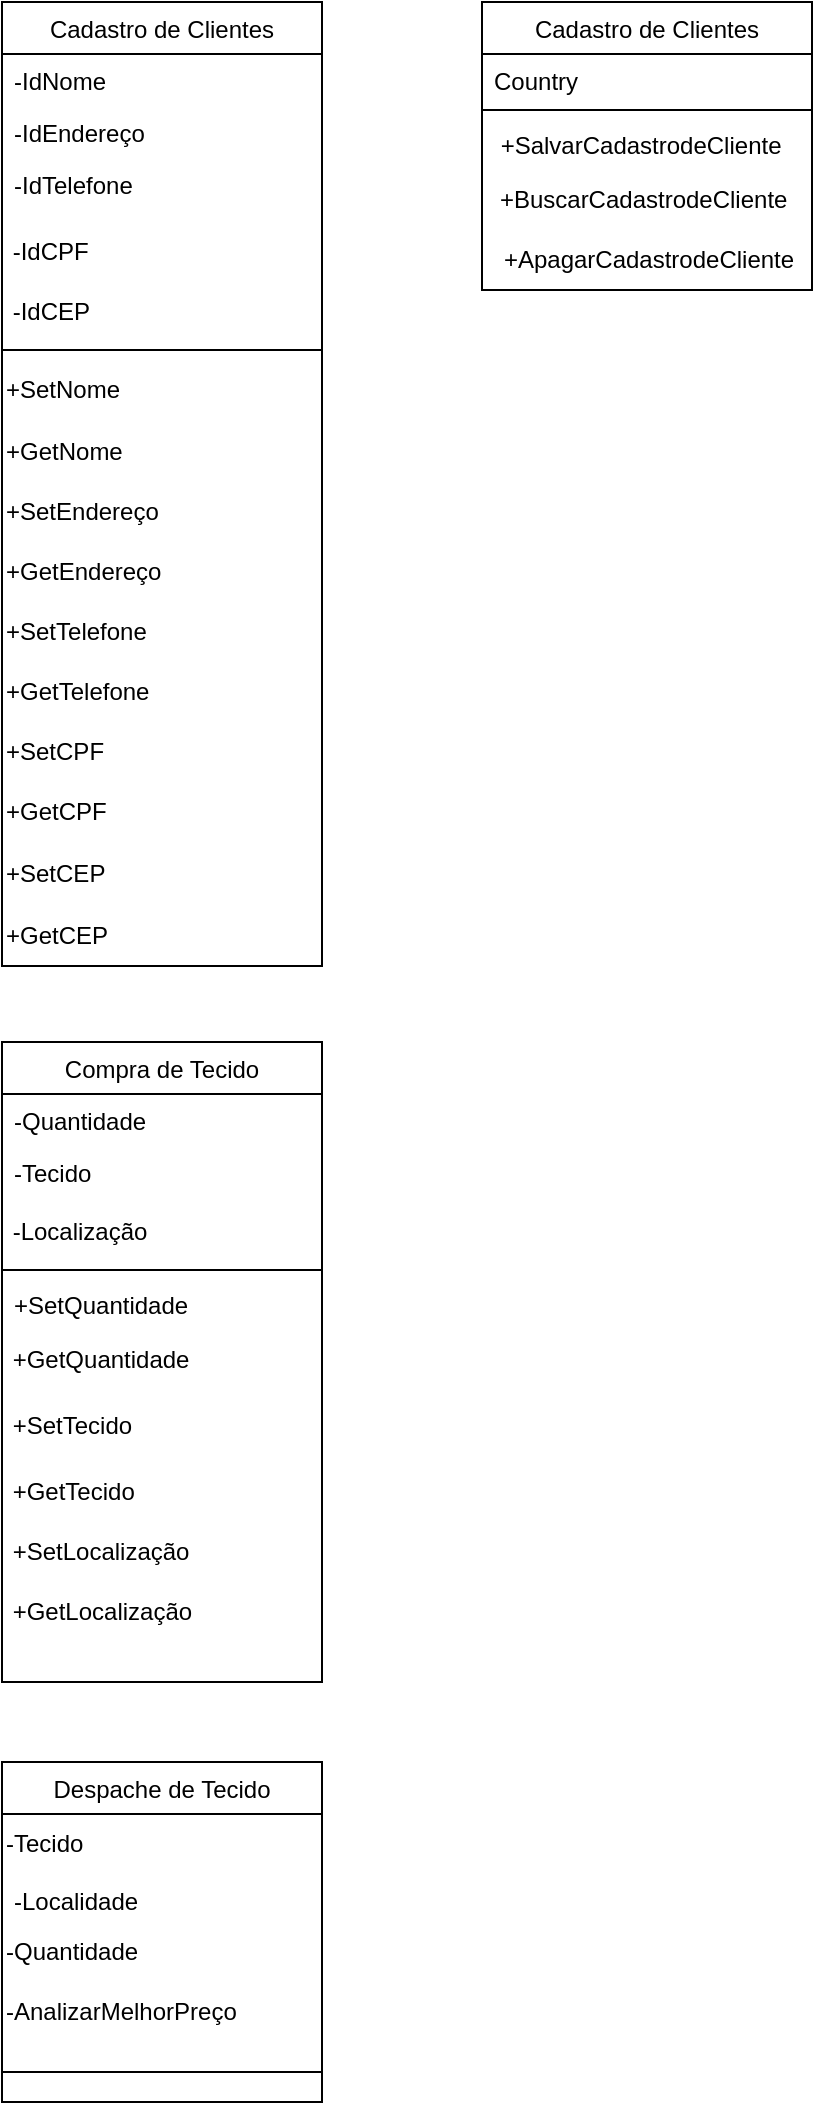 <mxfile version="24.5.4" type="device">
  <diagram name="Página-1" id="66R1Y63IcwDj4s7t1qAx">
    <mxGraphModel dx="1434" dy="782" grid="1" gridSize="10" guides="1" tooltips="1" connect="1" arrows="1" fold="1" page="1" pageScale="1" pageWidth="827" pageHeight="1169" math="0" shadow="0">
      <root>
        <mxCell id="0" />
        <mxCell id="1" parent="0" />
        <mxCell id="_1VLT938DqR2A3AVk_09-1" value="Compra de Tecido" style="swimlane;fontStyle=0;align=center;verticalAlign=top;childLayout=stackLayout;horizontal=1;startSize=26;horizontalStack=0;resizeParent=1;resizeLast=0;collapsible=1;marginBottom=0;rounded=0;shadow=0;strokeWidth=1;" vertex="1" parent="1">
          <mxGeometry x="350" y="600" width="160" height="320" as="geometry">
            <mxRectangle x="130" y="380" width="160" height="26" as="alternateBounds" />
          </mxGeometry>
        </mxCell>
        <mxCell id="_1VLT938DqR2A3AVk_09-2" value="-Quantidade" style="text;align=left;verticalAlign=top;spacingLeft=4;spacingRight=4;overflow=hidden;rotatable=0;points=[[0,0.5],[1,0.5]];portConstraint=eastwest;" vertex="1" parent="_1VLT938DqR2A3AVk_09-1">
          <mxGeometry y="26" width="160" height="26" as="geometry" />
        </mxCell>
        <mxCell id="_1VLT938DqR2A3AVk_09-3" value="-Tecido" style="text;align=left;verticalAlign=top;spacingLeft=4;spacingRight=4;overflow=hidden;rotatable=0;points=[[0,0.5],[1,0.5]];portConstraint=eastwest;rounded=0;shadow=0;html=0;" vertex="1" parent="_1VLT938DqR2A3AVk_09-1">
          <mxGeometry y="52" width="160" height="28" as="geometry" />
        </mxCell>
        <mxCell id="_1VLT938DqR2A3AVk_09-4" value="&amp;nbsp;-Localização" style="text;html=1;align=left;verticalAlign=middle;whiteSpace=wrap;rounded=0;" vertex="1" parent="_1VLT938DqR2A3AVk_09-1">
          <mxGeometry y="80" width="160" height="30" as="geometry" />
        </mxCell>
        <mxCell id="_1VLT938DqR2A3AVk_09-5" value="" style="line;html=1;strokeWidth=1;align=left;verticalAlign=middle;spacingTop=-1;spacingLeft=3;spacingRight=3;rotatable=0;labelPosition=right;points=[];portConstraint=eastwest;" vertex="1" parent="_1VLT938DqR2A3AVk_09-1">
          <mxGeometry y="110" width="160" height="8" as="geometry" />
        </mxCell>
        <mxCell id="_1VLT938DqR2A3AVk_09-6" value="+SetQuantidade" style="text;align=left;verticalAlign=top;spacingLeft=4;spacingRight=4;overflow=hidden;rotatable=0;points=[[0,0.5],[1,0.5]];portConstraint=eastwest;" vertex="1" parent="_1VLT938DqR2A3AVk_09-1">
          <mxGeometry y="118" width="160" height="26" as="geometry" />
        </mxCell>
        <mxCell id="_1VLT938DqR2A3AVk_09-7" value="&amp;nbsp;+GetQuantidade" style="text;html=1;align=left;verticalAlign=middle;whiteSpace=wrap;rounded=0;" vertex="1" parent="_1VLT938DqR2A3AVk_09-1">
          <mxGeometry y="144" width="160" height="30" as="geometry" />
        </mxCell>
        <mxCell id="_1VLT938DqR2A3AVk_09-8" value="&amp;nbsp;+SetTecido" style="text;html=1;align=left;verticalAlign=middle;whiteSpace=wrap;rounded=0;" vertex="1" parent="_1VLT938DqR2A3AVk_09-1">
          <mxGeometry y="174" width="160" height="36" as="geometry" />
        </mxCell>
        <mxCell id="_1VLT938DqR2A3AVk_09-9" value="&amp;nbsp;+GetTecido" style="text;html=1;align=left;verticalAlign=middle;whiteSpace=wrap;rounded=0;" vertex="1" parent="_1VLT938DqR2A3AVk_09-1">
          <mxGeometry y="210" width="160" height="30" as="geometry" />
        </mxCell>
        <mxCell id="_1VLT938DqR2A3AVk_09-10" value="&amp;nbsp;+SetLocalização" style="text;html=1;align=left;verticalAlign=middle;whiteSpace=wrap;rounded=0;" vertex="1" parent="_1VLT938DqR2A3AVk_09-1">
          <mxGeometry y="240" width="160" height="30" as="geometry" />
        </mxCell>
        <mxCell id="_1VLT938DqR2A3AVk_09-11" value="&amp;nbsp;+GetLocalização" style="text;html=1;align=left;verticalAlign=middle;whiteSpace=wrap;rounded=0;" vertex="1" parent="_1VLT938DqR2A3AVk_09-1">
          <mxGeometry y="270" width="160" height="30" as="geometry" />
        </mxCell>
        <mxCell id="_1VLT938DqR2A3AVk_09-12" value="Despache de Tecido" style="swimlane;fontStyle=0;align=center;verticalAlign=top;childLayout=stackLayout;horizontal=1;startSize=26;horizontalStack=0;resizeParent=1;resizeLast=0;collapsible=1;marginBottom=0;rounded=0;shadow=0;strokeWidth=1;" vertex="1" parent="1">
          <mxGeometry x="350" y="960" width="160" height="170" as="geometry">
            <mxRectangle x="340" y="380" width="170" height="26" as="alternateBounds" />
          </mxGeometry>
        </mxCell>
        <mxCell id="_1VLT938DqR2A3AVk_09-13" value="-Tecido" style="text;html=1;align=left;verticalAlign=middle;whiteSpace=wrap;rounded=0;" vertex="1" parent="_1VLT938DqR2A3AVk_09-12">
          <mxGeometry y="26" width="160" height="30" as="geometry" />
        </mxCell>
        <mxCell id="_1VLT938DqR2A3AVk_09-14" value="-Localidade" style="text;align=left;verticalAlign=top;spacingLeft=4;spacingRight=4;overflow=hidden;rotatable=0;points=[[0,0.5],[1,0.5]];portConstraint=eastwest;" vertex="1" parent="_1VLT938DqR2A3AVk_09-12">
          <mxGeometry y="56" width="160" height="24" as="geometry" />
        </mxCell>
        <mxCell id="_1VLT938DqR2A3AVk_09-15" value="-Quantidade" style="text;html=1;align=left;verticalAlign=middle;whiteSpace=wrap;rounded=0;" vertex="1" parent="_1VLT938DqR2A3AVk_09-12">
          <mxGeometry y="80" width="160" height="30" as="geometry" />
        </mxCell>
        <mxCell id="_1VLT938DqR2A3AVk_09-16" value="-AnalizarMelhorPreço" style="text;html=1;align=left;verticalAlign=middle;whiteSpace=wrap;rounded=0;" vertex="1" parent="_1VLT938DqR2A3AVk_09-12">
          <mxGeometry y="110" width="160" height="30" as="geometry" />
        </mxCell>
        <mxCell id="_1VLT938DqR2A3AVk_09-17" value="" style="line;html=1;strokeWidth=1;align=left;verticalAlign=middle;spacingTop=-1;spacingLeft=3;spacingRight=3;rotatable=0;labelPosition=right;points=[];portConstraint=eastwest;" vertex="1" parent="_1VLT938DqR2A3AVk_09-12">
          <mxGeometry y="140" width="160" height="30" as="geometry" />
        </mxCell>
        <mxCell id="_1VLT938DqR2A3AVk_09-18" value="Cadastro de Clientes" style="swimlane;fontStyle=0;align=center;verticalAlign=top;childLayout=stackLayout;horizontal=1;startSize=26;horizontalStack=0;resizeParent=1;resizeLast=0;collapsible=1;marginBottom=0;rounded=0;shadow=0;strokeWidth=1;" vertex="1" parent="1">
          <mxGeometry x="590" y="80" width="165" height="144" as="geometry">
            <mxRectangle x="550" y="140" width="160" height="26" as="alternateBounds" />
          </mxGeometry>
        </mxCell>
        <mxCell id="_1VLT938DqR2A3AVk_09-19" value="Country" style="text;align=left;verticalAlign=top;spacingLeft=4;spacingRight=4;overflow=hidden;rotatable=0;points=[[0,0.5],[1,0.5]];portConstraint=eastwest;rounded=0;shadow=0;html=0;" vertex="1" parent="_1VLT938DqR2A3AVk_09-18">
          <mxGeometry y="26" width="165" height="24" as="geometry" />
        </mxCell>
        <mxCell id="_1VLT938DqR2A3AVk_09-20" value="" style="line;html=1;strokeWidth=1;align=left;verticalAlign=middle;spacingTop=-1;spacingLeft=3;spacingRight=3;rotatable=0;labelPosition=right;points=[];portConstraint=eastwest;" vertex="1" parent="_1VLT938DqR2A3AVk_09-18">
          <mxGeometry y="50" width="165" height="8" as="geometry" />
        </mxCell>
        <mxCell id="_1VLT938DqR2A3AVk_09-21" value=" +SalvarCadastrodeCliente" style="text;align=left;verticalAlign=top;spacingLeft=4;spacingRight=4;overflow=hidden;rotatable=0;points=[[0,0.5],[1,0.5]];portConstraint=eastwest;" vertex="1" parent="_1VLT938DqR2A3AVk_09-18">
          <mxGeometry y="58" width="165" height="26" as="geometry" />
        </mxCell>
        <mxCell id="_1VLT938DqR2A3AVk_09-22" value="+BuscarCadastrodeCliente&amp;nbsp;" style="text;html=1;align=center;verticalAlign=middle;whiteSpace=wrap;rounded=0;" vertex="1" parent="_1VLT938DqR2A3AVk_09-18">
          <mxGeometry y="84" width="165" height="30" as="geometry" />
        </mxCell>
        <mxCell id="_1VLT938DqR2A3AVk_09-23" value="+ApagarCadastrodeCliente" style="text;html=1;align=center;verticalAlign=middle;resizable=0;points=[];autosize=1;strokeColor=none;fillColor=none;" vertex="1" parent="_1VLT938DqR2A3AVk_09-18">
          <mxGeometry y="114" width="165" height="30" as="geometry" />
        </mxCell>
        <mxCell id="_1VLT938DqR2A3AVk_09-24" value="Cadastro de Clientes" style="swimlane;fontStyle=0;align=center;verticalAlign=top;childLayout=stackLayout;horizontal=1;startSize=26;horizontalStack=0;resizeParent=1;resizeLast=0;collapsible=1;marginBottom=0;rounded=0;shadow=0;strokeWidth=1;" vertex="1" parent="1">
          <mxGeometry x="350" y="80" width="160" height="482" as="geometry">
            <mxRectangle x="550" y="140" width="160" height="26" as="alternateBounds" />
          </mxGeometry>
        </mxCell>
        <mxCell id="_1VLT938DqR2A3AVk_09-25" value="-IdNome" style="text;align=left;verticalAlign=top;spacingLeft=4;spacingRight=4;overflow=hidden;rotatable=0;points=[[0,0.5],[1,0.5]];portConstraint=eastwest;" vertex="1" parent="_1VLT938DqR2A3AVk_09-24">
          <mxGeometry y="26" width="160" height="26" as="geometry" />
        </mxCell>
        <mxCell id="_1VLT938DqR2A3AVk_09-26" value="-IdEndereço" style="text;align=left;verticalAlign=top;spacingLeft=4;spacingRight=4;overflow=hidden;rotatable=0;points=[[0,0.5],[1,0.5]];portConstraint=eastwest;rounded=0;shadow=0;html=0;" vertex="1" parent="_1VLT938DqR2A3AVk_09-24">
          <mxGeometry y="52" width="160" height="26" as="geometry" />
        </mxCell>
        <mxCell id="_1VLT938DqR2A3AVk_09-27" value="-IdTelefone" style="text;align=left;verticalAlign=top;spacingLeft=4;spacingRight=4;overflow=hidden;rotatable=0;points=[[0,0.5],[1,0.5]];portConstraint=eastwest;rounded=0;shadow=0;html=0;" vertex="1" parent="_1VLT938DqR2A3AVk_09-24">
          <mxGeometry y="78" width="160" height="32" as="geometry" />
        </mxCell>
        <mxCell id="_1VLT938DqR2A3AVk_09-28" value="&lt;div style=&quot;&quot;&gt;&lt;span style=&quot;background-color: initial;&quot;&gt;&amp;nbsp;-IdCPF&lt;/span&gt;&lt;/div&gt;" style="text;html=1;align=left;verticalAlign=middle;whiteSpace=wrap;rounded=0;" vertex="1" parent="_1VLT938DqR2A3AVk_09-24">
          <mxGeometry y="110" width="160" height="30" as="geometry" />
        </mxCell>
        <mxCell id="_1VLT938DqR2A3AVk_09-29" value="&amp;nbsp;-IdCEP" style="text;html=1;align=left;verticalAlign=middle;whiteSpace=wrap;rounded=0;" vertex="1" parent="_1VLT938DqR2A3AVk_09-24">
          <mxGeometry y="140" width="160" height="30" as="geometry" />
        </mxCell>
        <mxCell id="_1VLT938DqR2A3AVk_09-30" value="" style="line;html=1;strokeWidth=1;align=left;verticalAlign=middle;spacingTop=-1;spacingLeft=3;spacingRight=3;rotatable=0;labelPosition=right;points=[];portConstraint=eastwest;" vertex="1" parent="_1VLT938DqR2A3AVk_09-24">
          <mxGeometry y="170" width="160" height="8" as="geometry" />
        </mxCell>
        <mxCell id="_1VLT938DqR2A3AVk_09-31" value="+SetNome" style="text;html=1;align=left;verticalAlign=middle;whiteSpace=wrap;rounded=0;" vertex="1" parent="_1VLT938DqR2A3AVk_09-24">
          <mxGeometry y="178" width="160" height="32" as="geometry" />
        </mxCell>
        <mxCell id="_1VLT938DqR2A3AVk_09-32" value="+GetNome" style="text;html=1;align=left;verticalAlign=middle;whiteSpace=wrap;rounded=0;" vertex="1" parent="_1VLT938DqR2A3AVk_09-24">
          <mxGeometry y="210" width="160" height="30" as="geometry" />
        </mxCell>
        <mxCell id="_1VLT938DqR2A3AVk_09-33" value="+SetEndereço" style="text;html=1;align=left;verticalAlign=middle;whiteSpace=wrap;rounded=0;" vertex="1" parent="_1VLT938DqR2A3AVk_09-24">
          <mxGeometry y="240" width="160" height="30" as="geometry" />
        </mxCell>
        <mxCell id="_1VLT938DqR2A3AVk_09-34" value="+GetEndereço" style="text;html=1;align=left;verticalAlign=middle;whiteSpace=wrap;rounded=0;" vertex="1" parent="_1VLT938DqR2A3AVk_09-24">
          <mxGeometry y="270" width="160" height="30" as="geometry" />
        </mxCell>
        <mxCell id="_1VLT938DqR2A3AVk_09-35" value="+SetTelefone" style="text;html=1;align=left;verticalAlign=middle;whiteSpace=wrap;rounded=0;" vertex="1" parent="_1VLT938DqR2A3AVk_09-24">
          <mxGeometry y="300" width="160" height="30" as="geometry" />
        </mxCell>
        <mxCell id="_1VLT938DqR2A3AVk_09-36" value="+GetTelefone" style="text;html=1;align=left;verticalAlign=middle;whiteSpace=wrap;rounded=0;" vertex="1" parent="_1VLT938DqR2A3AVk_09-24">
          <mxGeometry y="330" width="160" height="30" as="geometry" />
        </mxCell>
        <mxCell id="_1VLT938DqR2A3AVk_09-37" value="+SetCPF" style="text;html=1;align=left;verticalAlign=middle;whiteSpace=wrap;rounded=0;" vertex="1" parent="_1VLT938DqR2A3AVk_09-24">
          <mxGeometry y="360" width="160" height="30" as="geometry" />
        </mxCell>
        <mxCell id="_1VLT938DqR2A3AVk_09-38" value="+GetCPF" style="text;html=1;align=left;verticalAlign=middle;whiteSpace=wrap;rounded=0;" vertex="1" parent="_1VLT938DqR2A3AVk_09-24">
          <mxGeometry y="390" width="160" height="30" as="geometry" />
        </mxCell>
        <mxCell id="_1VLT938DqR2A3AVk_09-39" value="+SetCEP" style="text;html=1;align=left;verticalAlign=middle;whiteSpace=wrap;rounded=0;" vertex="1" parent="_1VLT938DqR2A3AVk_09-24">
          <mxGeometry y="420" width="160" height="32" as="geometry" />
        </mxCell>
        <mxCell id="_1VLT938DqR2A3AVk_09-40" value="+GetCEP" style="text;html=1;align=left;verticalAlign=middle;whiteSpace=wrap;rounded=0;" vertex="1" parent="_1VLT938DqR2A3AVk_09-24">
          <mxGeometry y="452" width="160" height="30" as="geometry" />
        </mxCell>
      </root>
    </mxGraphModel>
  </diagram>
</mxfile>
